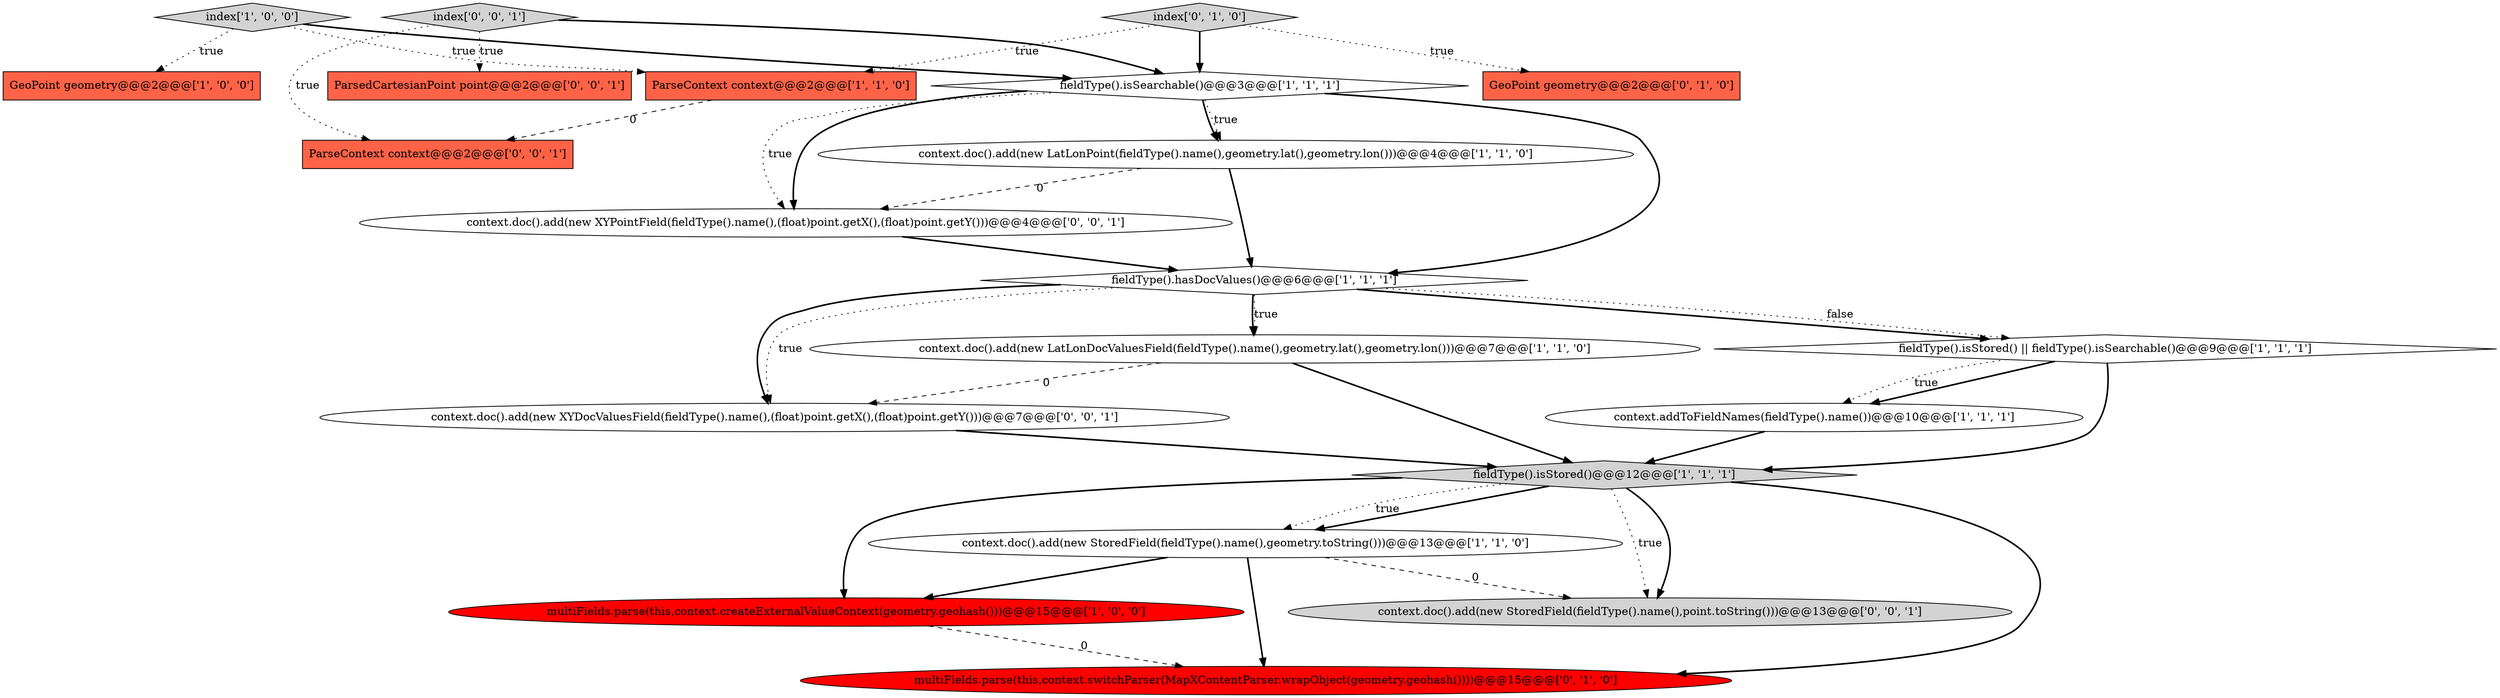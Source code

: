 digraph {
3 [style = filled, label = "fieldType().hasDocValues()@@@6@@@['1', '1', '1']", fillcolor = white, shape = diamond image = "AAA0AAABBB1BBB"];
6 [style = filled, label = "context.doc().add(new StoredField(fieldType().name(),geometry.toString()))@@@13@@@['1', '1', '0']", fillcolor = white, shape = ellipse image = "AAA0AAABBB1BBB"];
18 [style = filled, label = "context.doc().add(new StoredField(fieldType().name(),point.toString()))@@@13@@@['0', '0', '1']", fillcolor = lightgray, shape = ellipse image = "AAA0AAABBB3BBB"];
0 [style = filled, label = "fieldType().isStored()@@@12@@@['1', '1', '1']", fillcolor = lightgray, shape = diamond image = "AAA0AAABBB1BBB"];
17 [style = filled, label = "ParseContext context@@@2@@@['0', '0', '1']", fillcolor = tomato, shape = box image = "AAA0AAABBB3BBB"];
15 [style = filled, label = "ParsedCartesianPoint point@@@2@@@['0', '0', '1']", fillcolor = tomato, shape = box image = "AAA0AAABBB3BBB"];
7 [style = filled, label = "fieldType().isSearchable()@@@3@@@['1', '1', '1']", fillcolor = white, shape = diamond image = "AAA0AAABBB1BBB"];
16 [style = filled, label = "index['0', '0', '1']", fillcolor = lightgray, shape = diamond image = "AAA0AAABBB3BBB"];
5 [style = filled, label = "index['1', '0', '0']", fillcolor = lightgray, shape = diamond image = "AAA0AAABBB1BBB"];
11 [style = filled, label = "context.doc().add(new LatLonPoint(fieldType().name(),geometry.lat(),geometry.lon()))@@@4@@@['1', '1', '0']", fillcolor = white, shape = ellipse image = "AAA0AAABBB1BBB"];
12 [style = filled, label = "index['0', '1', '0']", fillcolor = lightgray, shape = diamond image = "AAA0AAABBB2BBB"];
19 [style = filled, label = "context.doc().add(new XYDocValuesField(fieldType().name(),(float)point.getX(),(float)point.getY()))@@@7@@@['0', '0', '1']", fillcolor = white, shape = ellipse image = "AAA0AAABBB3BBB"];
10 [style = filled, label = "context.addToFieldNames(fieldType().name())@@@10@@@['1', '1', '1']", fillcolor = white, shape = ellipse image = "AAA0AAABBB1BBB"];
13 [style = filled, label = "GeoPoint geometry@@@2@@@['0', '1', '0']", fillcolor = tomato, shape = box image = "AAA0AAABBB2BBB"];
9 [style = filled, label = "ParseContext context@@@2@@@['1', '1', '0']", fillcolor = tomato, shape = box image = "AAA0AAABBB1BBB"];
20 [style = filled, label = "context.doc().add(new XYPointField(fieldType().name(),(float)point.getX(),(float)point.getY()))@@@4@@@['0', '0', '1']", fillcolor = white, shape = ellipse image = "AAA0AAABBB3BBB"];
1 [style = filled, label = "multiFields.parse(this,context.createExternalValueContext(geometry.geohash()))@@@15@@@['1', '0', '0']", fillcolor = red, shape = ellipse image = "AAA1AAABBB1BBB"];
2 [style = filled, label = "fieldType().isStored() || fieldType().isSearchable()@@@9@@@['1', '1', '1']", fillcolor = white, shape = diamond image = "AAA0AAABBB1BBB"];
4 [style = filled, label = "GeoPoint geometry@@@2@@@['1', '0', '0']", fillcolor = tomato, shape = box image = "AAA0AAABBB1BBB"];
14 [style = filled, label = "multiFields.parse(this,context.switchParser(MapXContentParser.wrapObject(geometry.geohash())))@@@15@@@['0', '1', '0']", fillcolor = red, shape = ellipse image = "AAA1AAABBB2BBB"];
8 [style = filled, label = "context.doc().add(new LatLonDocValuesField(fieldType().name(),geometry.lat(),geometry.lon()))@@@7@@@['1', '1', '0']", fillcolor = white, shape = ellipse image = "AAA0AAABBB1BBB"];
8->19 [style = dashed, label="0"];
7->11 [style = bold, label=""];
11->20 [style = dashed, label="0"];
0->18 [style = dotted, label="true"];
1->14 [style = dashed, label="0"];
0->6 [style = bold, label=""];
16->17 [style = dotted, label="true"];
16->7 [style = bold, label=""];
20->3 [style = bold, label=""];
7->20 [style = bold, label=""];
0->6 [style = dotted, label="true"];
2->10 [style = bold, label=""];
12->7 [style = bold, label=""];
7->3 [style = bold, label=""];
5->4 [style = dotted, label="true"];
19->0 [style = bold, label=""];
7->20 [style = dotted, label="true"];
6->18 [style = dashed, label="0"];
8->0 [style = bold, label=""];
6->14 [style = bold, label=""];
6->1 [style = bold, label=""];
0->14 [style = bold, label=""];
12->13 [style = dotted, label="true"];
3->19 [style = dotted, label="true"];
2->0 [style = bold, label=""];
7->11 [style = dotted, label="true"];
3->2 [style = bold, label=""];
3->19 [style = bold, label=""];
11->3 [style = bold, label=""];
0->1 [style = bold, label=""];
3->8 [style = bold, label=""];
9->17 [style = dashed, label="0"];
10->0 [style = bold, label=""];
5->9 [style = dotted, label="true"];
5->7 [style = bold, label=""];
0->18 [style = bold, label=""];
3->8 [style = dotted, label="true"];
3->2 [style = dotted, label="false"];
12->9 [style = dotted, label="true"];
2->10 [style = dotted, label="true"];
16->15 [style = dotted, label="true"];
}

